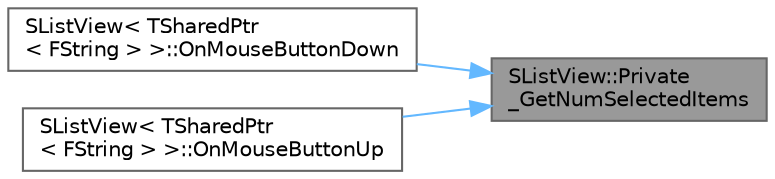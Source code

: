 digraph "SListView::Private_GetNumSelectedItems"
{
 // INTERACTIVE_SVG=YES
 // LATEX_PDF_SIZE
  bgcolor="transparent";
  edge [fontname=Helvetica,fontsize=10,labelfontname=Helvetica,labelfontsize=10];
  node [fontname=Helvetica,fontsize=10,shape=box,height=0.2,width=0.4];
  rankdir="RL";
  Node1 [id="Node000001",label="SListView::Private\l_GetNumSelectedItems",height=0.2,width=0.4,color="gray40", fillcolor="grey60", style="filled", fontcolor="black",tooltip=" "];
  Node1 -> Node2 [id="edge1_Node000001_Node000002",dir="back",color="steelblue1",style="solid",tooltip=" "];
  Node2 [id="Node000002",label="SListView\< TSharedPtr\l\< FString \> \>::OnMouseButtonDown",height=0.2,width=0.4,color="grey40", fillcolor="white", style="filled",URL="$d1/dc1/classSListView.html#ae87bece12a6ec0d71fea8162a4e64067",tooltip=" "];
  Node1 -> Node3 [id="edge2_Node000001_Node000003",dir="back",color="steelblue1",style="solid",tooltip=" "];
  Node3 [id="Node000003",label="SListView\< TSharedPtr\l\< FString \> \>::OnMouseButtonUp",height=0.2,width=0.4,color="grey40", fillcolor="white", style="filled",URL="$d1/dc1/classSListView.html#aa26d88d0f3b166d185519ec710523cff",tooltip=" "];
}
